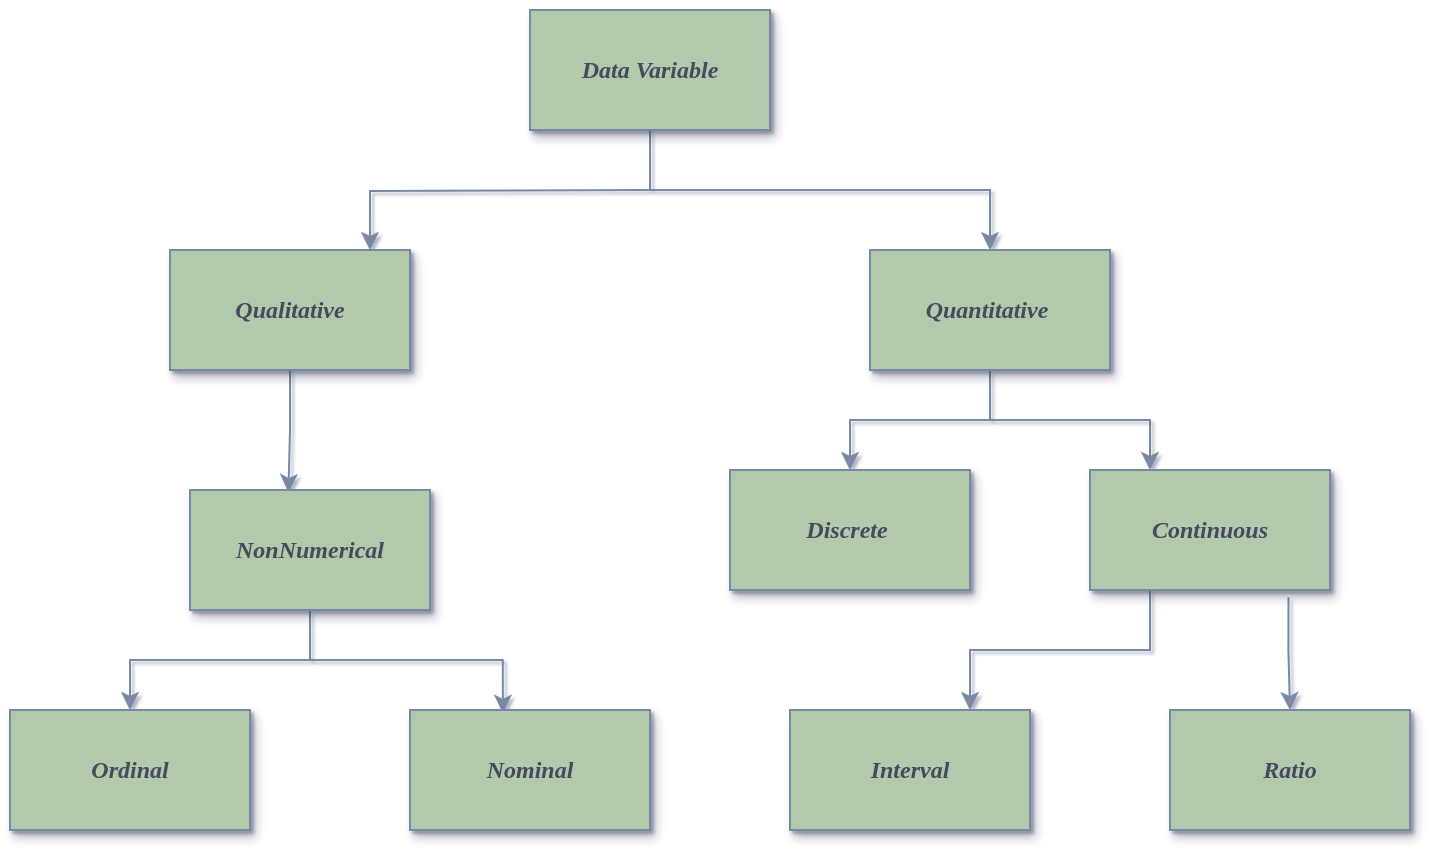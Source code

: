 <mxfile version="17.5.0" type="github">
  <diagram name="Page-1" id="10a91c8b-09ff-31b1-d368-03940ed4cc9e">
    <mxGraphModel dx="1278" dy="613" grid="0" gridSize="10" guides="1" tooltips="1" connect="1" arrows="1" fold="1" page="1" pageScale="1" pageWidth="1100" pageHeight="850" math="0" shadow="1">
      <root>
        <mxCell id="0" />
        <mxCell id="1" parent="0" />
        <mxCell id="q0jTZUyG8dTxl9nDONYA-21" style="edgeStyle=orthogonalEdgeStyle;rounded=0;orthogonalLoop=1;jettySize=auto;html=1;entryX=0.833;entryY=0;entryDx=0;entryDy=0;entryPerimeter=0;strokeColor=#788AA3;fontColor=#46495D;" edge="1" parent="1" target="62893188c0fa7362-2">
          <mxGeometry relative="1" as="geometry">
            <mxPoint x="670" y="140" as="sourcePoint" />
          </mxGeometry>
        </mxCell>
        <mxCell id="q0jTZUyG8dTxl9nDONYA-22" style="edgeStyle=orthogonalEdgeStyle;rounded=0;orthogonalLoop=1;jettySize=auto;html=1;exitX=0.5;exitY=1;exitDx=0;exitDy=0;strokeColor=#788AA3;fontColor=#46495D;" edge="1" parent="1" source="62893188c0fa7362-1" target="62893188c0fa7362-3">
          <mxGeometry relative="1" as="geometry" />
        </mxCell>
        <mxCell id="62893188c0fa7362-1" value="&lt;b&gt;&lt;i&gt;Data Variable&lt;/i&gt;&lt;/b&gt;" style="whiteSpace=wrap;html=1;rounded=0;shadow=1;labelBackgroundColor=none;strokeWidth=1;fontFamily=Verdana;fontSize=12;align=center;fillColor=#B2C9AB;strokeColor=#788AA3;fontColor=#46495D;" parent="1" vertex="1">
          <mxGeometry x="610" y="50" width="120" height="60" as="geometry" />
        </mxCell>
        <mxCell id="q0jTZUyG8dTxl9nDONYA-18" value="" style="edgeStyle=orthogonalEdgeStyle;rounded=0;orthogonalLoop=1;jettySize=auto;html=1;entryX=0.41;entryY=0.017;entryDx=0;entryDy=0;entryPerimeter=0;strokeColor=#788AA3;fontColor=#46495D;" edge="1" parent="1" source="62893188c0fa7362-2" target="62893188c0fa7362-8">
          <mxGeometry relative="1" as="geometry" />
        </mxCell>
        <mxCell id="62893188c0fa7362-2" value="&lt;span&gt;&lt;b&gt;&lt;i&gt;Qualitative&lt;/i&gt;&lt;/b&gt;&lt;/span&gt;" style="whiteSpace=wrap;html=1;rounded=0;shadow=1;labelBackgroundColor=none;strokeWidth=1;fontFamily=Verdana;fontSize=12;align=center;fillColor=#B2C9AB;strokeColor=#788AA3;fontColor=#46495D;" parent="1" vertex="1">
          <mxGeometry x="430" y="170" width="120" height="60" as="geometry" />
        </mxCell>
        <mxCell id="q0jTZUyG8dTxl9nDONYA-14" value="" style="edgeStyle=orthogonalEdgeStyle;rounded=0;orthogonalLoop=1;jettySize=auto;html=1;strokeColor=#788AA3;fontColor=#46495D;" edge="1" parent="1" source="62893188c0fa7362-3" target="q0jTZUyG8dTxl9nDONYA-6">
          <mxGeometry relative="1" as="geometry" />
        </mxCell>
        <mxCell id="q0jTZUyG8dTxl9nDONYA-15" value="" style="edgeStyle=orthogonalEdgeStyle;rounded=0;orthogonalLoop=1;jettySize=auto;html=1;entryX=0.25;entryY=0;entryDx=0;entryDy=0;strokeColor=#788AA3;fontColor=#46495D;" edge="1" parent="1" source="62893188c0fa7362-3" target="q0jTZUyG8dTxl9nDONYA-7">
          <mxGeometry relative="1" as="geometry" />
        </mxCell>
        <mxCell id="62893188c0fa7362-3" value="&lt;span&gt;&lt;b&gt;&lt;i&gt;Quantitative&amp;nbsp;&lt;/i&gt;&lt;/b&gt;&lt;/span&gt;" style="whiteSpace=wrap;html=1;rounded=0;shadow=1;labelBackgroundColor=none;strokeWidth=1;fontFamily=Verdana;fontSize=12;align=center;fillColor=#B2C9AB;strokeColor=#788AA3;fontColor=#46495D;" parent="1" vertex="1">
          <mxGeometry x="780" y="170" width="120" height="60" as="geometry" />
        </mxCell>
        <mxCell id="q0jTZUyG8dTxl9nDONYA-19" value="" style="edgeStyle=orthogonalEdgeStyle;rounded=0;orthogonalLoop=1;jettySize=auto;html=1;strokeColor=#788AA3;fontColor=#46495D;" edge="1" parent="1" source="62893188c0fa7362-8" target="q0jTZUyG8dTxl9nDONYA-16">
          <mxGeometry relative="1" as="geometry" />
        </mxCell>
        <mxCell id="q0jTZUyG8dTxl9nDONYA-20" value="" style="edgeStyle=orthogonalEdgeStyle;rounded=0;orthogonalLoop=1;jettySize=auto;html=1;entryX=0.387;entryY=0.023;entryDx=0;entryDy=0;entryPerimeter=0;strokeColor=#788AA3;fontColor=#46495D;" edge="1" parent="1" source="62893188c0fa7362-8" target="q0jTZUyG8dTxl9nDONYA-17">
          <mxGeometry relative="1" as="geometry" />
        </mxCell>
        <mxCell id="62893188c0fa7362-8" value="&lt;span&gt;&lt;b&gt;&lt;i&gt;NonNumerical&lt;/i&gt;&lt;/b&gt;&lt;/span&gt;" style="whiteSpace=wrap;html=1;rounded=0;shadow=1;labelBackgroundColor=none;strokeWidth=1;fontFamily=Verdana;fontSize=12;align=center;fillColor=#B2C9AB;strokeColor=#788AA3;fontColor=#46495D;" parent="1" vertex="1">
          <mxGeometry x="440" y="290" width="120" height="60" as="geometry" />
        </mxCell>
        <mxCell id="q0jTZUyG8dTxl9nDONYA-6" value="&lt;span&gt;&lt;b&gt;&lt;i&gt;Discrete&amp;nbsp;&lt;/i&gt;&lt;/b&gt;&lt;/span&gt;" style="whiteSpace=wrap;html=1;rounded=0;shadow=1;labelBackgroundColor=none;strokeWidth=1;fontFamily=Verdana;fontSize=12;align=center;fillColor=#B2C9AB;strokeColor=#788AA3;fontColor=#46495D;" vertex="1" parent="1">
          <mxGeometry x="710" y="280" width="120" height="60" as="geometry" />
        </mxCell>
        <mxCell id="q0jTZUyG8dTxl9nDONYA-12" value="" style="edgeStyle=orthogonalEdgeStyle;rounded=0;orthogonalLoop=1;jettySize=auto;html=1;entryX=0.75;entryY=0;entryDx=0;entryDy=0;exitX=0.25;exitY=1;exitDx=0;exitDy=0;strokeColor=#788AA3;fontColor=#46495D;" edge="1" parent="1" source="q0jTZUyG8dTxl9nDONYA-7" target="q0jTZUyG8dTxl9nDONYA-9">
          <mxGeometry relative="1" as="geometry">
            <mxPoint x="920" y="350" as="sourcePoint" />
          </mxGeometry>
        </mxCell>
        <mxCell id="q0jTZUyG8dTxl9nDONYA-13" value="" style="edgeStyle=orthogonalEdgeStyle;rounded=0;orthogonalLoop=1;jettySize=auto;html=1;exitX=0.827;exitY=1.063;exitDx=0;exitDy=0;exitPerimeter=0;strokeColor=#788AA3;fontColor=#46495D;" edge="1" parent="1" source="q0jTZUyG8dTxl9nDONYA-7" target="q0jTZUyG8dTxl9nDONYA-8">
          <mxGeometry relative="1" as="geometry" />
        </mxCell>
        <mxCell id="q0jTZUyG8dTxl9nDONYA-7" value="&lt;b&gt;&lt;i&gt;Continuous&lt;/i&gt;&lt;/b&gt;" style="whiteSpace=wrap;html=1;rounded=0;shadow=1;labelBackgroundColor=none;strokeWidth=1;fontFamily=Verdana;fontSize=12;align=center;fillColor=#B2C9AB;strokeColor=#788AA3;fontColor=#46495D;" vertex="1" parent="1">
          <mxGeometry x="890" y="280" width="120" height="60" as="geometry" />
        </mxCell>
        <mxCell id="q0jTZUyG8dTxl9nDONYA-8" value="&lt;span&gt;&lt;b&gt;&lt;i&gt;Ratio&lt;/i&gt;&lt;/b&gt;&lt;/span&gt;" style="whiteSpace=wrap;html=1;rounded=0;shadow=1;labelBackgroundColor=none;strokeWidth=1;fontFamily=Verdana;fontSize=12;align=center;fillColor=#B2C9AB;strokeColor=#788AA3;fontColor=#46495D;" vertex="1" parent="1">
          <mxGeometry x="930" y="400" width="120" height="60" as="geometry" />
        </mxCell>
        <mxCell id="q0jTZUyG8dTxl9nDONYA-9" value="&lt;span&gt;&lt;b&gt;&lt;i&gt;Interval&lt;/i&gt;&lt;/b&gt;&lt;/span&gt;" style="whiteSpace=wrap;html=1;rounded=0;shadow=1;labelBackgroundColor=none;strokeWidth=1;fontFamily=Verdana;fontSize=12;align=center;fillColor=#B2C9AB;strokeColor=#788AA3;fontColor=#46495D;" vertex="1" parent="1">
          <mxGeometry x="740" y="400" width="120" height="60" as="geometry" />
        </mxCell>
        <mxCell id="q0jTZUyG8dTxl9nDONYA-16" value="&lt;span&gt;&lt;b&gt;&lt;i&gt;Ordinal&lt;/i&gt;&lt;/b&gt;&lt;/span&gt;" style="whiteSpace=wrap;html=1;rounded=0;shadow=1;labelBackgroundColor=none;strokeWidth=1;fontFamily=Verdana;fontSize=12;align=center;fillColor=#B2C9AB;strokeColor=#788AA3;fontColor=#46495D;" vertex="1" parent="1">
          <mxGeometry x="350" y="400" width="120" height="60" as="geometry" />
        </mxCell>
        <mxCell id="q0jTZUyG8dTxl9nDONYA-17" value="&lt;span&gt;&lt;b&gt;&lt;i&gt;Nominal&lt;/i&gt;&lt;/b&gt;&lt;/span&gt;" style="whiteSpace=wrap;html=1;rounded=0;shadow=1;labelBackgroundColor=none;strokeWidth=1;fontFamily=Verdana;fontSize=12;align=center;fillColor=#B2C9AB;strokeColor=#788AA3;fontColor=#46495D;" vertex="1" parent="1">
          <mxGeometry x="550" y="400" width="120" height="60" as="geometry" />
        </mxCell>
      </root>
    </mxGraphModel>
  </diagram>
</mxfile>

